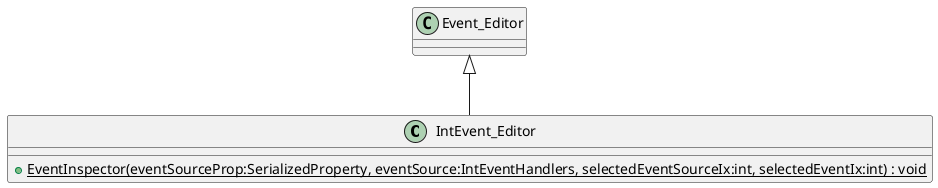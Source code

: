 @startuml
class IntEvent_Editor {
    + {static} EventInspector(eventSourceProp:SerializedProperty, eventSource:IntEventHandlers, selectedEventSourceIx:int, selectedEventIx:int) : void
}
Event_Editor <|-- IntEvent_Editor
@enduml
